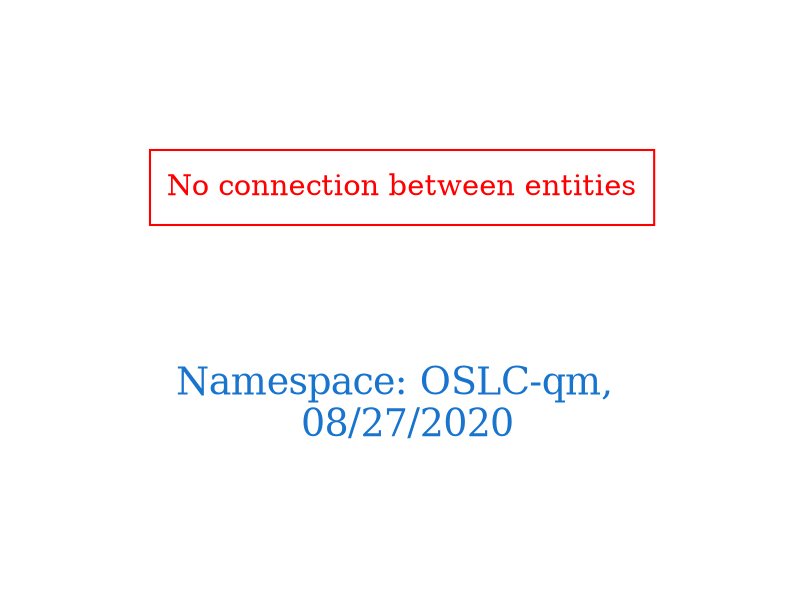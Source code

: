 digraph OGIT_ontology {
 graph [ rankdir= LR,pad=1 
fontsize = 18,
fontcolor= dodgerblue3,label = "\n\n\nNamespace: OSLC-qm, \n 08/27/2020"];
node[shape=polygon];
edge [  color="gray81"];

"No connection between entities" [fontcolor = "red",color="red", shape="polygon"]
}
